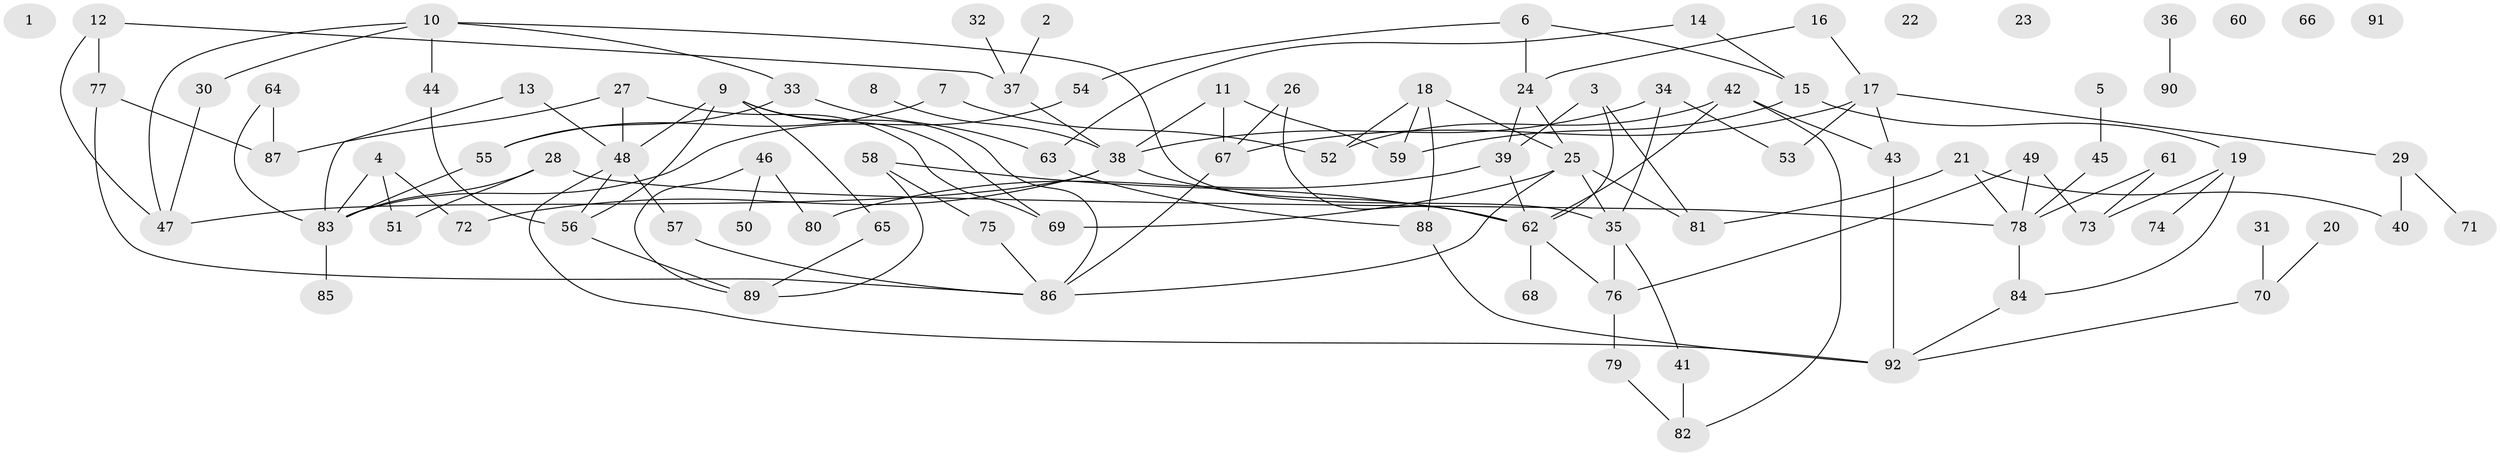 // coarse degree distribution, {0: 0.11475409836065574, 1: 0.09836065573770492, 4: 0.09836065573770492, 3: 0.3114754098360656, 7: 0.04918032786885246, 5: 0.08196721311475409, 2: 0.16393442622950818, 9: 0.01639344262295082, 6: 0.04918032786885246, 8: 0.01639344262295082}
// Generated by graph-tools (version 1.1) at 2025/41/03/06/25 10:41:24]
// undirected, 92 vertices, 129 edges
graph export_dot {
graph [start="1"]
  node [color=gray90,style=filled];
  1;
  2;
  3;
  4;
  5;
  6;
  7;
  8;
  9;
  10;
  11;
  12;
  13;
  14;
  15;
  16;
  17;
  18;
  19;
  20;
  21;
  22;
  23;
  24;
  25;
  26;
  27;
  28;
  29;
  30;
  31;
  32;
  33;
  34;
  35;
  36;
  37;
  38;
  39;
  40;
  41;
  42;
  43;
  44;
  45;
  46;
  47;
  48;
  49;
  50;
  51;
  52;
  53;
  54;
  55;
  56;
  57;
  58;
  59;
  60;
  61;
  62;
  63;
  64;
  65;
  66;
  67;
  68;
  69;
  70;
  71;
  72;
  73;
  74;
  75;
  76;
  77;
  78;
  79;
  80;
  81;
  82;
  83;
  84;
  85;
  86;
  87;
  88;
  89;
  90;
  91;
  92;
  2 -- 37;
  3 -- 39;
  3 -- 62;
  3 -- 81;
  4 -- 51;
  4 -- 72;
  4 -- 83;
  5 -- 45;
  6 -- 15;
  6 -- 24;
  6 -- 54;
  7 -- 52;
  7 -- 55;
  8 -- 38;
  9 -- 48;
  9 -- 56;
  9 -- 65;
  9 -- 69;
  9 -- 86;
  10 -- 30;
  10 -- 33;
  10 -- 35;
  10 -- 44;
  10 -- 47;
  11 -- 38;
  11 -- 59;
  11 -- 67;
  12 -- 37;
  12 -- 47;
  12 -- 77;
  13 -- 48;
  13 -- 83;
  14 -- 15;
  14 -- 63;
  15 -- 19;
  15 -- 59;
  16 -- 17;
  16 -- 24;
  17 -- 29;
  17 -- 43;
  17 -- 53;
  17 -- 67;
  18 -- 25;
  18 -- 52;
  18 -- 59;
  18 -- 88;
  19 -- 73;
  19 -- 74;
  19 -- 84;
  20 -- 70;
  21 -- 40;
  21 -- 78;
  21 -- 81;
  24 -- 25;
  24 -- 39;
  25 -- 35;
  25 -- 69;
  25 -- 81;
  25 -- 86;
  26 -- 62;
  26 -- 67;
  27 -- 48;
  27 -- 69;
  27 -- 87;
  28 -- 51;
  28 -- 78;
  28 -- 83;
  29 -- 40;
  29 -- 71;
  30 -- 47;
  31 -- 70;
  32 -- 37;
  33 -- 55;
  33 -- 63;
  34 -- 35;
  34 -- 38;
  34 -- 53;
  35 -- 41;
  35 -- 76;
  36 -- 90;
  37 -- 38;
  38 -- 47;
  38 -- 62;
  38 -- 72;
  39 -- 62;
  39 -- 80;
  41 -- 82;
  42 -- 43;
  42 -- 52;
  42 -- 62;
  42 -- 82;
  43 -- 92;
  44 -- 56;
  45 -- 78;
  46 -- 50;
  46 -- 80;
  46 -- 89;
  48 -- 56;
  48 -- 57;
  48 -- 92;
  49 -- 73;
  49 -- 76;
  49 -- 78;
  54 -- 83;
  55 -- 83;
  56 -- 89;
  57 -- 86;
  58 -- 62;
  58 -- 75;
  58 -- 89;
  61 -- 73;
  61 -- 78;
  62 -- 68;
  62 -- 76;
  63 -- 88;
  64 -- 83;
  64 -- 87;
  65 -- 89;
  67 -- 86;
  70 -- 92;
  75 -- 86;
  76 -- 79;
  77 -- 86;
  77 -- 87;
  78 -- 84;
  79 -- 82;
  83 -- 85;
  84 -- 92;
  88 -- 92;
}
